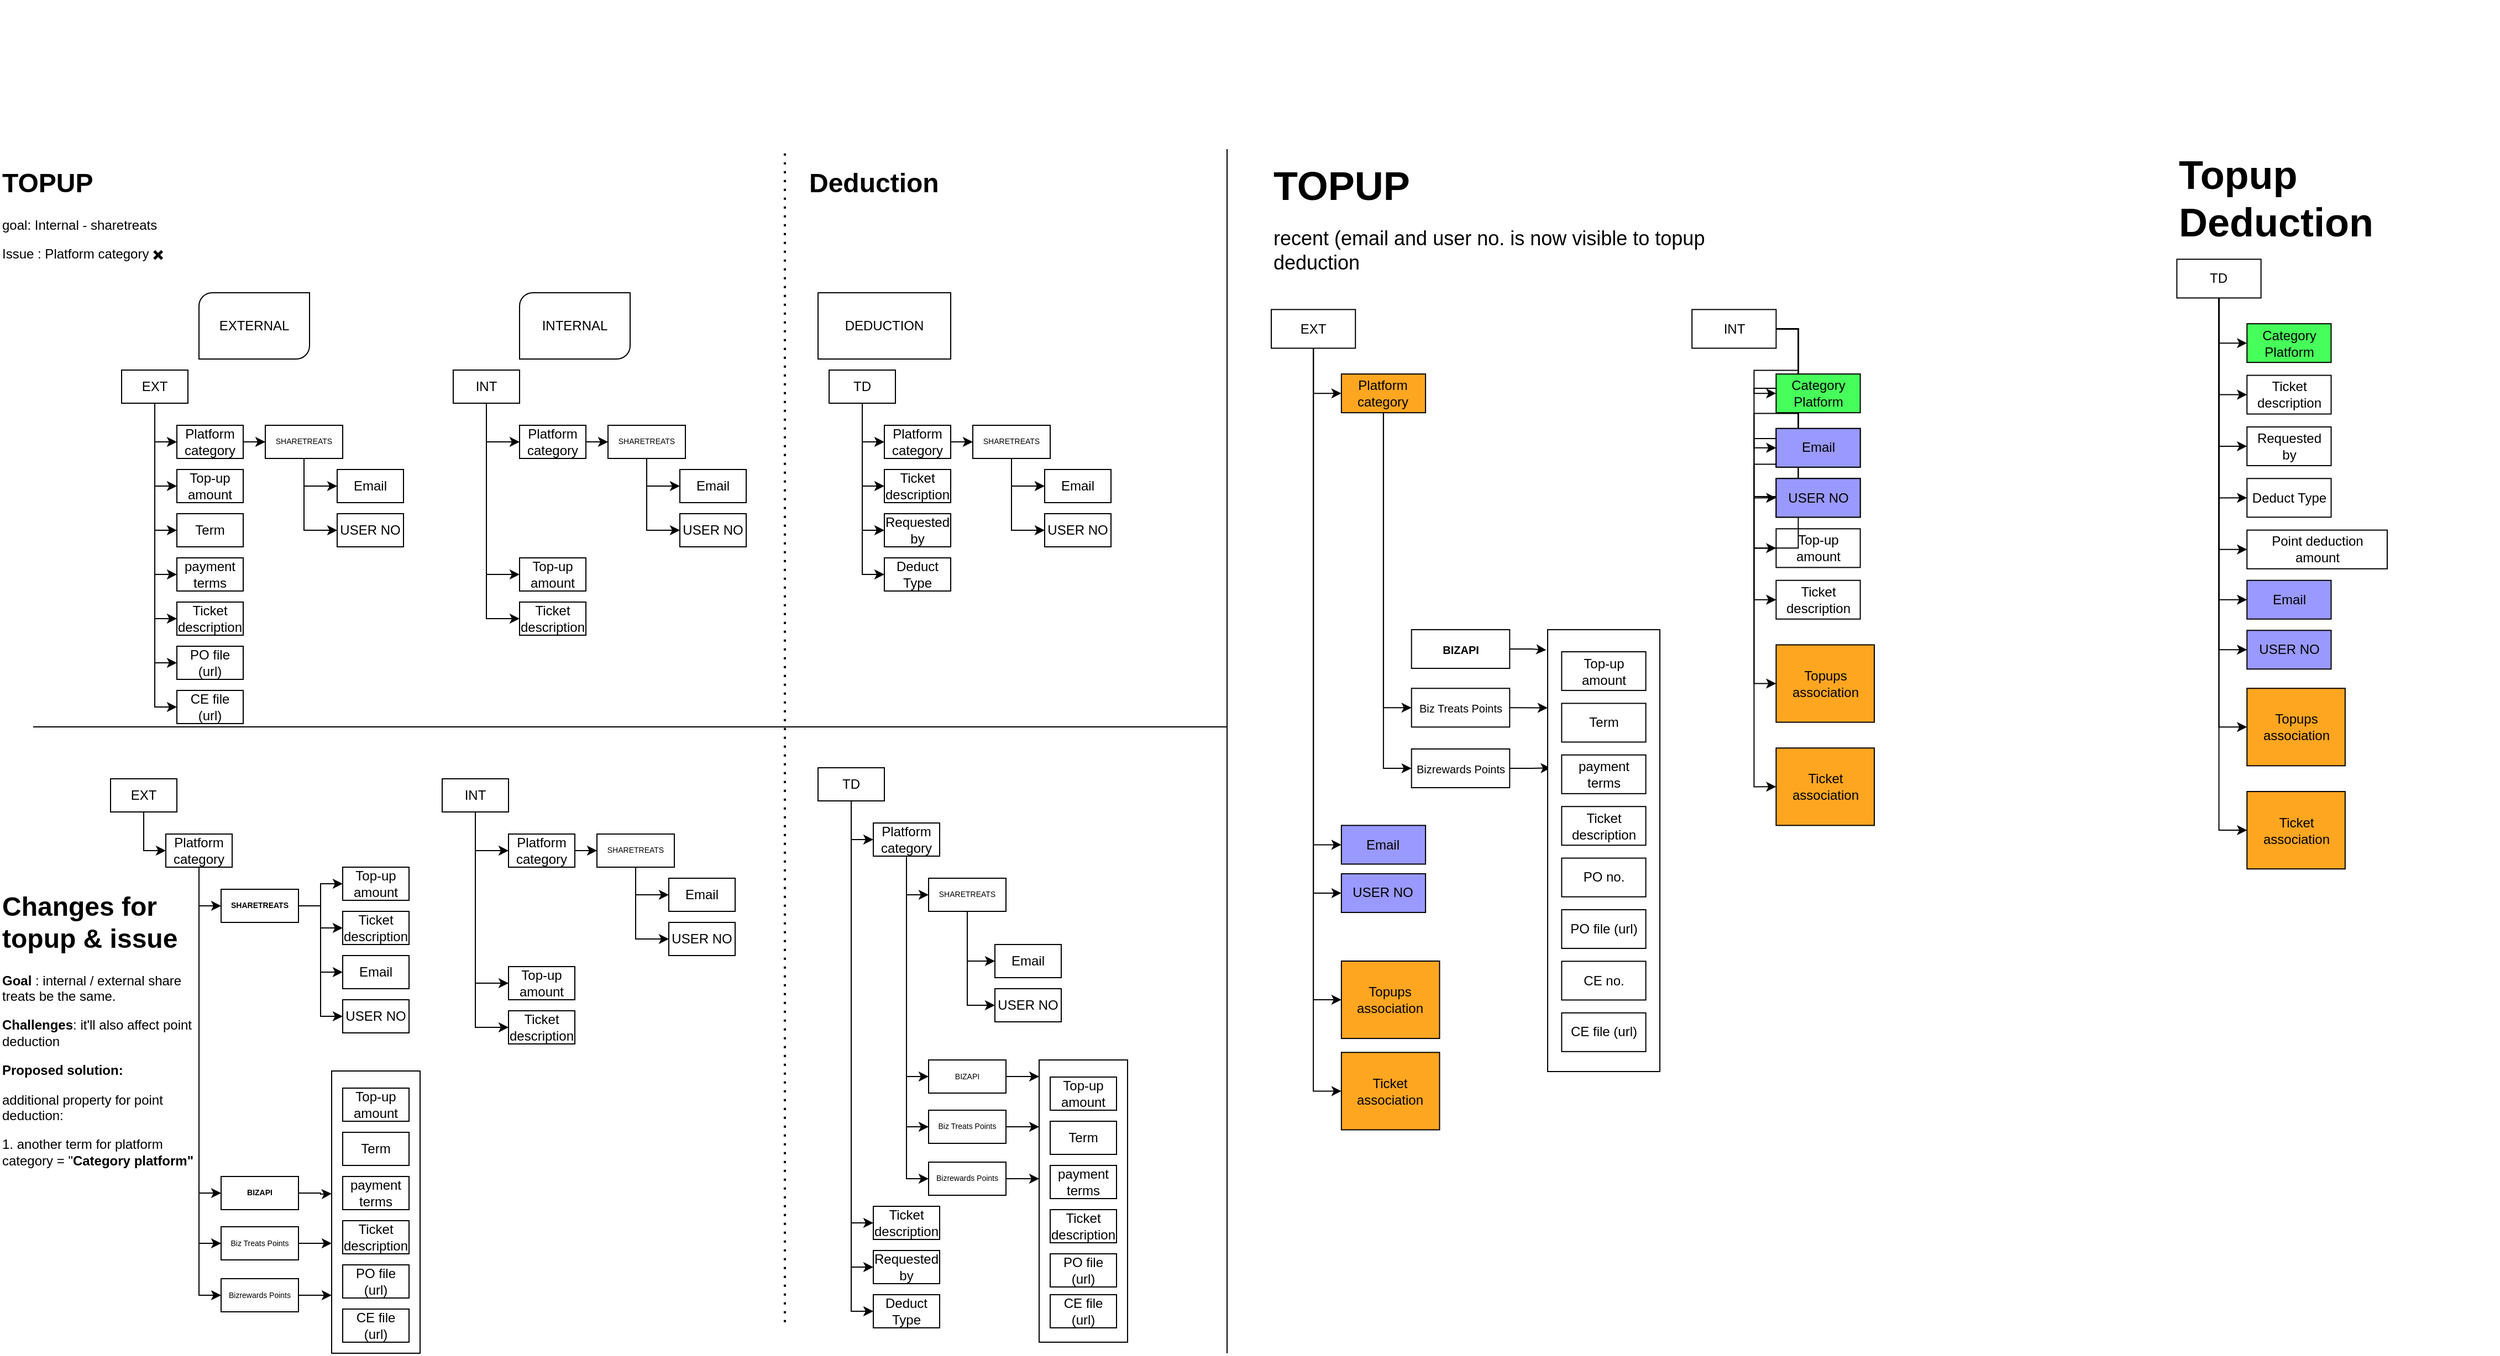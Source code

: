 <mxfile version="24.5.4" type="github">
  <diagram name="Deduction and Topup" id="UO4i1Ba0TmrfY3dvPFhu">
    <mxGraphModel dx="1953" dy="2151" grid="1" gridSize="10" guides="1" tooltips="1" connect="1" arrows="1" fold="1" page="1" pageScale="1" pageWidth="850" pageHeight="1100" math="0" shadow="0">
      <root>
        <mxCell id="0" />
        <mxCell id="1" parent="0" />
        <mxCell id="CvFwoGScMNPYBczpcx6Q-17" value="" style="group" parent="1" vertex="1" connectable="0">
          <mxGeometry x="1160" y="-135" width="1110.004" height="1185" as="geometry" />
        </mxCell>
        <mxCell id="tFD-mgPpHPgWepGsItV7-3" style="edgeStyle=orthogonalEdgeStyle;rounded=0;orthogonalLoop=1;jettySize=auto;html=1;entryX=0;entryY=0.5;entryDx=0;entryDy=0;" parent="CvFwoGScMNPYBczpcx6Q-17" source="tFD-mgPpHPgWepGsItV7-4" target="tFD-mgPpHPgWepGsItV7-7" edge="1">
          <mxGeometry relative="1" as="geometry" />
        </mxCell>
        <mxCell id="CvFwoGScMNPYBczpcx6Q-5" style="edgeStyle=orthogonalEdgeStyle;rounded=0;orthogonalLoop=1;jettySize=auto;html=1;entryX=0;entryY=0.5;entryDx=0;entryDy=0;" parent="CvFwoGScMNPYBczpcx6Q-17" source="tFD-mgPpHPgWepGsItV7-4" target="CvFwoGScMNPYBczpcx6Q-4" edge="1">
          <mxGeometry relative="1" as="geometry" />
        </mxCell>
        <mxCell id="CvFwoGScMNPYBczpcx6Q-9" style="edgeStyle=orthogonalEdgeStyle;rounded=0;orthogonalLoop=1;jettySize=auto;html=1;entryX=0;entryY=0.5;entryDx=0;entryDy=0;" parent="CvFwoGScMNPYBczpcx6Q-17" source="tFD-mgPpHPgWepGsItV7-4" target="CvFwoGScMNPYBczpcx6Q-8" edge="1">
          <mxGeometry relative="1" as="geometry" />
        </mxCell>
        <mxCell id="jp4SlT_vMWUskMpTl-hW-119" style="edgeStyle=orthogonalEdgeStyle;rounded=0;orthogonalLoop=1;jettySize=auto;html=1;entryX=0;entryY=0.5;entryDx=0;entryDy=0;" parent="CvFwoGScMNPYBczpcx6Q-17" source="tFD-mgPpHPgWepGsItV7-4" target="jp4SlT_vMWUskMpTl-hW-111" edge="1">
          <mxGeometry relative="1" as="geometry" />
        </mxCell>
        <mxCell id="jp4SlT_vMWUskMpTl-hW-120" style="edgeStyle=orthogonalEdgeStyle;rounded=0;orthogonalLoop=1;jettySize=auto;html=1;entryX=0;entryY=0.5;entryDx=0;entryDy=0;" parent="CvFwoGScMNPYBczpcx6Q-17" source="tFD-mgPpHPgWepGsItV7-4" target="jp4SlT_vMWUskMpTl-hW-110" edge="1">
          <mxGeometry relative="1" as="geometry" />
        </mxCell>
        <mxCell id="tFD-mgPpHPgWepGsItV7-4" value="EXT" style="rounded=0;whiteSpace=wrap;html=1;" parent="CvFwoGScMNPYBczpcx6Q-17" vertex="1">
          <mxGeometry y="280.197" width="76.114" height="35.025" as="geometry" />
        </mxCell>
        <mxCell id="tFD-mgPpHPgWepGsItV7-6" style="edgeStyle=orthogonalEdgeStyle;rounded=0;orthogonalLoop=1;jettySize=auto;html=1;entryX=0;entryY=0.5;entryDx=0;entryDy=0;" parent="CvFwoGScMNPYBczpcx6Q-17" source="tFD-mgPpHPgWepGsItV7-7" target="tFD-mgPpHPgWepGsItV7-23" edge="1">
          <mxGeometry relative="1" as="geometry" />
        </mxCell>
        <mxCell id="jp4SlT_vMWUskMpTl-hW-121" style="edgeStyle=orthogonalEdgeStyle;rounded=0;orthogonalLoop=1;jettySize=auto;html=1;entryX=0;entryY=0.5;entryDx=0;entryDy=0;" parent="CvFwoGScMNPYBczpcx6Q-17" source="tFD-mgPpHPgWepGsItV7-7" target="tFD-mgPpHPgWepGsItV7-25" edge="1">
          <mxGeometry relative="1" as="geometry" />
        </mxCell>
        <mxCell id="tFD-mgPpHPgWepGsItV7-7" value="Platform category" style="rounded=0;whiteSpace=wrap;html=1;fillColor=#FFA621;" parent="CvFwoGScMNPYBczpcx6Q-17" vertex="1">
          <mxGeometry x="63.429" y="338.571" width="76.114" height="35.025" as="geometry" />
        </mxCell>
        <mxCell id="tFD-mgPpHPgWepGsItV7-20" value="&lt;font style=&quot;font-size: 10px;&quot;&gt;BIZAPI&lt;/font&gt;" style="rounded=0;whiteSpace=wrap;html=1;fontSize=7;fontStyle=1" parent="CvFwoGScMNPYBczpcx6Q-17" vertex="1">
          <mxGeometry x="126.857" y="570.003" width="88.8" height="35.025" as="geometry" />
        </mxCell>
        <mxCell id="tFD-mgPpHPgWepGsItV7-23" value="&lt;font style=&quot;font-size: 10px;&quot;&gt;Biz Treats Points&lt;/font&gt;" style="rounded=0;whiteSpace=wrap;html=1;fontSize=7;" parent="CvFwoGScMNPYBczpcx6Q-17" vertex="1">
          <mxGeometry x="126.857" y="623.123" width="88.8" height="35.025" as="geometry" />
        </mxCell>
        <mxCell id="tFD-mgPpHPgWepGsItV7-24" style="edgeStyle=orthogonalEdgeStyle;rounded=0;orthogonalLoop=1;jettySize=auto;html=1;entryX=0.027;entryY=0.313;entryDx=0;entryDy=0;entryPerimeter=0;" parent="CvFwoGScMNPYBczpcx6Q-17" source="tFD-mgPpHPgWepGsItV7-25" target="tFD-mgPpHPgWepGsItV7-2" edge="1">
          <mxGeometry relative="1" as="geometry">
            <mxPoint x="253.714" y="825.998" as="targetPoint" />
          </mxGeometry>
        </mxCell>
        <mxCell id="tFD-mgPpHPgWepGsItV7-25" value="&lt;font style=&quot;font-size: 10px;&quot;&gt;Bizrewards Points&lt;/font&gt;" style="rounded=0;whiteSpace=wrap;html=1;fontSize=7;" parent="CvFwoGScMNPYBczpcx6Q-17" vertex="1">
          <mxGeometry x="126.857" y="677.995" width="88.8" height="35.025" as="geometry" />
        </mxCell>
        <mxCell id="tFD-mgPpHPgWepGsItV7-26" style="edgeStyle=orthogonalEdgeStyle;rounded=0;orthogonalLoop=1;jettySize=auto;html=1;entryX=-0.013;entryY=0.046;entryDx=0;entryDy=0;entryPerimeter=0;" parent="CvFwoGScMNPYBczpcx6Q-17" source="tFD-mgPpHPgWepGsItV7-20" target="tFD-mgPpHPgWepGsItV7-2" edge="1">
          <mxGeometry relative="1" as="geometry">
            <mxPoint x="253.714" y="718.589" as="targetPoint" />
          </mxGeometry>
        </mxCell>
        <mxCell id="tFD-mgPpHPgWepGsItV7-27" style="edgeStyle=orthogonalEdgeStyle;rounded=0;orthogonalLoop=1;jettySize=auto;html=1;entryX=0;entryY=0.177;entryDx=0;entryDy=0;entryPerimeter=0;exitX=1;exitY=0.5;exitDx=0;exitDy=0;" parent="CvFwoGScMNPYBczpcx6Q-17" source="tFD-mgPpHPgWepGsItV7-23" target="tFD-mgPpHPgWepGsItV7-2" edge="1">
          <mxGeometry relative="1" as="geometry">
            <mxPoint x="253.714" y="771.126" as="targetPoint" />
            <Array as="points">
              <mxPoint x="220" y="641" />
              <mxPoint x="240" y="640" />
            </Array>
          </mxGeometry>
        </mxCell>
        <mxCell id="tFD-mgPpHPgWepGsItV7-34" value="Top-up amount" style="rounded=0;whiteSpace=wrap;html=1;" parent="CvFwoGScMNPYBczpcx6Q-17" vertex="1">
          <mxGeometry x="456.686" y="478.67" width="76.114" height="35.025" as="geometry" />
        </mxCell>
        <mxCell id="tFD-mgPpHPgWepGsItV7-35" value="Ticket description" style="rounded=0;whiteSpace=wrap;html=1;" parent="CvFwoGScMNPYBczpcx6Q-17" vertex="1">
          <mxGeometry x="456.686" y="525.369" width="76.114" height="35.025" as="geometry" />
        </mxCell>
        <mxCell id="tFD-mgPpHPgWepGsItV7-36" style="edgeStyle=orthogonalEdgeStyle;rounded=0;orthogonalLoop=1;jettySize=auto;html=1;entryX=0;entryY=0.5;entryDx=0;entryDy=0;" parent="CvFwoGScMNPYBczpcx6Q-17" source="tFD-mgPpHPgWepGsItV7-39" target="tFD-mgPpHPgWepGsItV7-41" edge="1">
          <mxGeometry relative="1" as="geometry" />
        </mxCell>
        <mxCell id="tFD-mgPpHPgWepGsItV7-37" style="edgeStyle=orthogonalEdgeStyle;rounded=0;orthogonalLoop=1;jettySize=auto;html=1;entryX=0;entryY=0.5;entryDx=0;entryDy=0;" parent="CvFwoGScMNPYBczpcx6Q-17" source="tFD-mgPpHPgWepGsItV7-39" target="tFD-mgPpHPgWepGsItV7-34" edge="1">
          <mxGeometry relative="1" as="geometry" />
        </mxCell>
        <mxCell id="tFD-mgPpHPgWepGsItV7-38" style="edgeStyle=orthogonalEdgeStyle;rounded=0;orthogonalLoop=1;jettySize=auto;html=1;entryX=0;entryY=0.5;entryDx=0;entryDy=0;" parent="CvFwoGScMNPYBczpcx6Q-17" source="tFD-mgPpHPgWepGsItV7-39" target="tFD-mgPpHPgWepGsItV7-35" edge="1">
          <mxGeometry relative="1" as="geometry" />
        </mxCell>
        <mxCell id="CvFwoGScMNPYBczpcx6Q-15" style="edgeStyle=orthogonalEdgeStyle;rounded=0;orthogonalLoop=1;jettySize=auto;html=1;entryX=0;entryY=0.5;entryDx=0;entryDy=0;" parent="CvFwoGScMNPYBczpcx6Q-17" source="tFD-mgPpHPgWepGsItV7-39" target="CvFwoGScMNPYBczpcx6Q-13" edge="1">
          <mxGeometry relative="1" as="geometry" />
        </mxCell>
        <mxCell id="CvFwoGScMNPYBczpcx6Q-16" style="edgeStyle=orthogonalEdgeStyle;rounded=0;orthogonalLoop=1;jettySize=auto;html=1;entryX=0;entryY=0.5;entryDx=0;entryDy=0;" parent="CvFwoGScMNPYBczpcx6Q-17" source="tFD-mgPpHPgWepGsItV7-39" target="CvFwoGScMNPYBczpcx6Q-14" edge="1">
          <mxGeometry relative="1" as="geometry" />
        </mxCell>
        <mxCell id="jp4SlT_vMWUskMpTl-hW-126" style="edgeStyle=orthogonalEdgeStyle;rounded=0;orthogonalLoop=1;jettySize=auto;html=1;entryX=0;entryY=0.5;entryDx=0;entryDy=0;" parent="CvFwoGScMNPYBczpcx6Q-17" source="tFD-mgPpHPgWepGsItV7-39" target="jp4SlT_vMWUskMpTl-hW-124" edge="1">
          <mxGeometry relative="1" as="geometry" />
        </mxCell>
        <mxCell id="jp4SlT_vMWUskMpTl-hW-127" style="edgeStyle=orthogonalEdgeStyle;rounded=0;orthogonalLoop=1;jettySize=auto;html=1;entryX=0;entryY=0.5;entryDx=0;entryDy=0;" parent="CvFwoGScMNPYBczpcx6Q-17" source="tFD-mgPpHPgWepGsItV7-39" target="jp4SlT_vMWUskMpTl-hW-125" edge="1">
          <mxGeometry relative="1" as="geometry" />
        </mxCell>
        <mxCell id="tFD-mgPpHPgWepGsItV7-39" value="INT" style="rounded=0;whiteSpace=wrap;html=1;" parent="CvFwoGScMNPYBczpcx6Q-17" vertex="1">
          <mxGeometry x="380.571" y="280.197" width="76.114" height="35.025" as="geometry" />
        </mxCell>
        <mxCell id="tFD-mgPpHPgWepGsItV7-41" value="Category Platform" style="rounded=0;whiteSpace=wrap;html=1;fillColor=#47FF5A;" parent="CvFwoGScMNPYBczpcx6Q-17" vertex="1">
          <mxGeometry x="456.686" y="338.571" width="76.114" height="35.025" as="geometry" />
        </mxCell>
        <mxCell id="tFD-mgPpHPgWepGsItV7-50" value="Category Platform" style="rounded=0;whiteSpace=wrap;html=1;fillColor=#47FF5A;" parent="CvFwoGScMNPYBczpcx6Q-17" vertex="1">
          <mxGeometry x="882.623" y="293.062" width="76.114" height="35.025" as="geometry" />
        </mxCell>
        <mxCell id="tFD-mgPpHPgWepGsItV7-56" value="Ticket description" style="rounded=0;whiteSpace=wrap;html=1;" parent="CvFwoGScMNPYBczpcx6Q-17" vertex="1">
          <mxGeometry x="882.623" y="339.761" width="76.114" height="35.025" as="geometry" />
        </mxCell>
        <mxCell id="tFD-mgPpHPgWepGsItV7-57" value="Requested by" style="rounded=0;whiteSpace=wrap;html=1;" parent="CvFwoGScMNPYBczpcx6Q-17" vertex="1">
          <mxGeometry x="882.623" y="386.461" width="76.114" height="35.025" as="geometry" />
        </mxCell>
        <mxCell id="tFD-mgPpHPgWepGsItV7-58" value="Deduct Type" style="rounded=0;whiteSpace=wrap;html=1;" parent="CvFwoGScMNPYBczpcx6Q-17" vertex="1">
          <mxGeometry x="882.623" y="433.16" width="76.114" height="35.025" as="geometry" />
        </mxCell>
        <mxCell id="tFD-mgPpHPgWepGsItV7-59" style="edgeStyle=orthogonalEdgeStyle;rounded=0;orthogonalLoop=1;jettySize=auto;html=1;entryX=0;entryY=0.5;entryDx=0;entryDy=0;" parent="CvFwoGScMNPYBczpcx6Q-17" source="tFD-mgPpHPgWepGsItV7-63" target="tFD-mgPpHPgWepGsItV7-50" edge="1">
          <mxGeometry relative="1" as="geometry" />
        </mxCell>
        <mxCell id="tFD-mgPpHPgWepGsItV7-60" style="edgeStyle=orthogonalEdgeStyle;rounded=0;orthogonalLoop=1;jettySize=auto;html=1;entryX=0;entryY=0.5;entryDx=0;entryDy=0;" parent="CvFwoGScMNPYBczpcx6Q-17" source="tFD-mgPpHPgWepGsItV7-63" target="tFD-mgPpHPgWepGsItV7-56" edge="1">
          <mxGeometry relative="1" as="geometry" />
        </mxCell>
        <mxCell id="tFD-mgPpHPgWepGsItV7-61" style="edgeStyle=orthogonalEdgeStyle;rounded=0;orthogonalLoop=1;jettySize=auto;html=1;entryX=0;entryY=0.5;entryDx=0;entryDy=0;" parent="CvFwoGScMNPYBczpcx6Q-17" source="tFD-mgPpHPgWepGsItV7-63" target="tFD-mgPpHPgWepGsItV7-57" edge="1">
          <mxGeometry relative="1" as="geometry" />
        </mxCell>
        <mxCell id="tFD-mgPpHPgWepGsItV7-62" style="edgeStyle=orthogonalEdgeStyle;rounded=0;orthogonalLoop=1;jettySize=auto;html=1;entryX=0;entryY=0.5;entryDx=0;entryDy=0;" parent="CvFwoGScMNPYBczpcx6Q-17" source="tFD-mgPpHPgWepGsItV7-63" target="tFD-mgPpHPgWepGsItV7-58" edge="1">
          <mxGeometry relative="1" as="geometry" />
        </mxCell>
        <mxCell id="tFD-mgPpHPgWepGsItV7-65" style="edgeStyle=orthogonalEdgeStyle;rounded=0;orthogonalLoop=1;jettySize=auto;html=1;entryX=0;entryY=0.5;entryDx=0;entryDy=0;" parent="CvFwoGScMNPYBczpcx6Q-17" source="tFD-mgPpHPgWepGsItV7-63" target="tFD-mgPpHPgWepGsItV7-64" edge="1">
          <mxGeometry relative="1" as="geometry" />
        </mxCell>
        <mxCell id="CvFwoGScMNPYBczpcx6Q-11" style="edgeStyle=orthogonalEdgeStyle;rounded=0;orthogonalLoop=1;jettySize=auto;html=1;entryX=0;entryY=0.5;entryDx=0;entryDy=0;" parent="CvFwoGScMNPYBczpcx6Q-17" source="tFD-mgPpHPgWepGsItV7-63" target="CvFwoGScMNPYBczpcx6Q-6" edge="1">
          <mxGeometry relative="1" as="geometry" />
        </mxCell>
        <mxCell id="CvFwoGScMNPYBczpcx6Q-12" style="edgeStyle=orthogonalEdgeStyle;rounded=0;orthogonalLoop=1;jettySize=auto;html=1;entryX=0;entryY=0.5;entryDx=0;entryDy=0;" parent="CvFwoGScMNPYBczpcx6Q-17" source="tFD-mgPpHPgWepGsItV7-63" target="CvFwoGScMNPYBczpcx6Q-7" edge="1">
          <mxGeometry relative="1" as="geometry" />
        </mxCell>
        <mxCell id="aQa93u4lc_Z018DIoV98-7" style="edgeStyle=orthogonalEdgeStyle;rounded=0;orthogonalLoop=1;jettySize=auto;html=1;entryX=0;entryY=0.5;entryDx=0;entryDy=0;" edge="1" parent="CvFwoGScMNPYBczpcx6Q-17" source="tFD-mgPpHPgWepGsItV7-63" target="aQa93u4lc_Z018DIoV98-5">
          <mxGeometry relative="1" as="geometry" />
        </mxCell>
        <mxCell id="aQa93u4lc_Z018DIoV98-8" style="edgeStyle=orthogonalEdgeStyle;rounded=0;orthogonalLoop=1;jettySize=auto;html=1;entryX=0;entryY=0.5;entryDx=0;entryDy=0;" edge="1" parent="CvFwoGScMNPYBczpcx6Q-17" source="tFD-mgPpHPgWepGsItV7-63" target="aQa93u4lc_Z018DIoV98-6">
          <mxGeometry relative="1" as="geometry" />
        </mxCell>
        <mxCell id="tFD-mgPpHPgWepGsItV7-63" value="TD" style="rounded=0;whiteSpace=wrap;html=1;" parent="CvFwoGScMNPYBczpcx6Q-17" vertex="1">
          <mxGeometry x="819.194" y="234.688" width="76.114" height="35.025" as="geometry" />
        </mxCell>
        <mxCell id="tFD-mgPpHPgWepGsItV7-64" value="Point deduction amount" style="rounded=0;whiteSpace=wrap;html=1;" parent="CvFwoGScMNPYBczpcx6Q-17" vertex="1">
          <mxGeometry x="882.623" y="479.86" width="126.857" height="35.025" as="geometry" />
        </mxCell>
        <mxCell id="tFD-mgPpHPgWepGsItV7-66" value="&lt;h1 style=&quot;margin-top: 0px;&quot;&gt;&lt;font style=&quot;font-size: 36px;&quot;&gt;TOPUP&lt;/font&gt;&lt;/h1&gt;&lt;p&gt;&lt;span style=&quot;font-size: 18px;&quot;&gt;recent (email and user no. is now visible to topup deduction&lt;/span&gt;&lt;/p&gt;" style="text;html=1;whiteSpace=wrap;overflow=hidden;rounded=0;" parent="CvFwoGScMNPYBczpcx6Q-17" vertex="1">
          <mxGeometry y="140.1" width="469.371" height="140.099" as="geometry" />
        </mxCell>
        <mxCell id="tFD-mgPpHPgWepGsItV7-67" value="&lt;h1 style=&quot;margin-top: 0px;&quot;&gt;&lt;font style=&quot;font-size: 36px;&quot;&gt;Topup Deduction&lt;/font&gt;&lt;/h1&gt;" style="text;html=1;whiteSpace=wrap;overflow=hidden;rounded=0;" parent="CvFwoGScMNPYBczpcx6Q-17" vertex="1">
          <mxGeometry x="819.197" y="129.997" width="241.029" height="81.724" as="geometry" />
        </mxCell>
        <mxCell id="CvFwoGScMNPYBczpcx6Q-4" value="Topups&lt;div&gt;association&lt;/div&gt;" style="rounded=0;whiteSpace=wrap;html=1;fillColor=#FFA621;" parent="CvFwoGScMNPYBczpcx6Q-17" vertex="1">
          <mxGeometry x="63.429" y="869.999" width="88.8" height="70.049" as="geometry" />
        </mxCell>
        <mxCell id="CvFwoGScMNPYBczpcx6Q-6" value="Topups&lt;div&gt;association&lt;/div&gt;" style="rounded=0;whiteSpace=wrap;html=1;fillColor=#FFA621;" parent="CvFwoGScMNPYBczpcx6Q-17" vertex="1">
          <mxGeometry x="882.623" y="623.124" width="88.8" height="70.049" as="geometry" />
        </mxCell>
        <mxCell id="CvFwoGScMNPYBczpcx6Q-7" value="Ticket&lt;div&gt;association&lt;/div&gt;" style="rounded=0;whiteSpace=wrap;html=1;fillColor=#FFA621;" parent="CvFwoGScMNPYBczpcx6Q-17" vertex="1">
          <mxGeometry x="882.623" y="716.523" width="88.8" height="70.049" as="geometry" />
        </mxCell>
        <mxCell id="CvFwoGScMNPYBczpcx6Q-8" value="Ticket&lt;div&gt;association&lt;/div&gt;" style="rounded=0;whiteSpace=wrap;html=1;fillColor=#FFA621;" parent="CvFwoGScMNPYBczpcx6Q-17" vertex="1">
          <mxGeometry x="63.429" y="952.691" width="88.8" height="70.049" as="geometry" />
        </mxCell>
        <mxCell id="CvFwoGScMNPYBczpcx6Q-13" value="Topups&lt;div&gt;association&lt;/div&gt;" style="rounded=0;whiteSpace=wrap;html=1;fillColor=#FFA621;" parent="CvFwoGScMNPYBczpcx6Q-17" vertex="1">
          <mxGeometry x="456.686" y="583.744" width="88.8" height="70.049" as="geometry" />
        </mxCell>
        <mxCell id="CvFwoGScMNPYBczpcx6Q-14" value="Ticket&lt;div&gt;association&lt;/div&gt;" style="rounded=0;whiteSpace=wrap;html=1;fillColor=#FFA621;" parent="CvFwoGScMNPYBczpcx6Q-17" vertex="1">
          <mxGeometry x="456.686" y="677.143" width="88.8" height="70.049" as="geometry" />
        </mxCell>
        <mxCell id="jp4SlT_vMWUskMpTl-hW-97" value="Email" style="rounded=0;whiteSpace=wrap;html=1;" parent="CvFwoGScMNPYBczpcx6Q-17" vertex="1">
          <mxGeometry x="456.689" y="387.891" width="76.114" height="35.025" as="geometry" />
        </mxCell>
        <mxCell id="jp4SlT_vMWUskMpTl-hW-98" value="USER NO" style="rounded=0;whiteSpace=wrap;html=1;" parent="CvFwoGScMNPYBczpcx6Q-17" vertex="1">
          <mxGeometry x="456.689" y="433.16" width="76.114" height="35.025" as="geometry" />
        </mxCell>
        <mxCell id="jp4SlT_vMWUskMpTl-hW-110" value="USER NO" style="rounded=0;whiteSpace=wrap;html=1;fillColor=#9999FF;" parent="CvFwoGScMNPYBczpcx6Q-17" vertex="1">
          <mxGeometry x="63.43" y="790.965" width="76.114" height="35.025" as="geometry" />
        </mxCell>
        <mxCell id="jp4SlT_vMWUskMpTl-hW-111" value="Email" style="rounded=0;whiteSpace=wrap;html=1;fillColor=#9999FF;" parent="CvFwoGScMNPYBczpcx6Q-17" vertex="1">
          <mxGeometry x="63.43" y="747.195" width="76.114" height="35.025" as="geometry" />
        </mxCell>
        <mxCell id="jp4SlT_vMWUskMpTl-hW-112" value="" style="group" parent="CvFwoGScMNPYBczpcx6Q-17" vertex="1" connectable="0">
          <mxGeometry x="250" y="570" width="101.49" height="400" as="geometry" />
        </mxCell>
        <mxCell id="tFD-mgPpHPgWepGsItV7-2" value="" style="rounded=0;whiteSpace=wrap;html=1;" parent="jp4SlT_vMWUskMpTl-hW-112" vertex="1">
          <mxGeometry width="101.49" height="400" as="geometry" />
        </mxCell>
        <mxCell id="tFD-mgPpHPgWepGsItV7-15" value="Top-up amount" style="rounded=0;whiteSpace=wrap;html=1;" parent="jp4SlT_vMWUskMpTl-hW-112" vertex="1">
          <mxGeometry x="12.69" y="20.004" width="76.114" height="35.025" as="geometry" />
        </mxCell>
        <mxCell id="tFD-mgPpHPgWepGsItV7-16" value="Term" style="rounded=0;whiteSpace=wrap;html=1;" parent="jp4SlT_vMWUskMpTl-hW-112" vertex="1">
          <mxGeometry x="12.69" y="66.703" width="76.114" height="35.025" as="geometry" />
        </mxCell>
        <mxCell id="tFD-mgPpHPgWepGsItV7-17" value="payment terms" style="rounded=0;whiteSpace=wrap;html=1;" parent="jp4SlT_vMWUskMpTl-hW-112" vertex="1">
          <mxGeometry x="12.69" y="113.403" width="76.114" height="35.025" as="geometry" />
        </mxCell>
        <mxCell id="tFD-mgPpHPgWepGsItV7-18" value="Ticket description" style="rounded=0;whiteSpace=wrap;html=1;" parent="jp4SlT_vMWUskMpTl-hW-112" vertex="1">
          <mxGeometry x="12.69" y="160.102" width="76.114" height="35.025" as="geometry" />
        </mxCell>
        <mxCell id="tFD-mgPpHPgWepGsItV7-19" value="PO file (url)" style="rounded=0;whiteSpace=wrap;html=1;" parent="jp4SlT_vMWUskMpTl-hW-112" vertex="1">
          <mxGeometry x="12.69" y="253.501" width="76.114" height="35.025" as="geometry" />
        </mxCell>
        <mxCell id="tFD-mgPpHPgWepGsItV7-28" value="CE file (url)" style="rounded=0;whiteSpace=wrap;html=1;" parent="jp4SlT_vMWUskMpTl-hW-112" vertex="1">
          <mxGeometry x="12.69" y="346.9" width="76.114" height="35.025" as="geometry" />
        </mxCell>
        <mxCell id="CvFwoGScMNPYBczpcx6Q-2" value="PO no." style="rounded=0;whiteSpace=wrap;html=1;fillColor=default;" parent="jp4SlT_vMWUskMpTl-hW-112" vertex="1">
          <mxGeometry x="12.69" y="206.802" width="76.114" height="35.025" as="geometry" />
        </mxCell>
        <mxCell id="CvFwoGScMNPYBczpcx6Q-3" value="CE no." style="rounded=0;whiteSpace=wrap;html=1;fillColor=default;" parent="jp4SlT_vMWUskMpTl-hW-112" vertex="1">
          <mxGeometry x="12.69" y="300.201" width="76.114" height="35.025" as="geometry" />
        </mxCell>
        <mxCell id="jp4SlT_vMWUskMpTl-hW-124" value="Email" style="rounded=0;whiteSpace=wrap;html=1;fillColor=#9999FF;" parent="CvFwoGScMNPYBczpcx6Q-17" vertex="1">
          <mxGeometry x="456.69" y="387.895" width="76.114" height="35.025" as="geometry" />
        </mxCell>
        <mxCell id="jp4SlT_vMWUskMpTl-hW-125" value="USER NO" style="rounded=0;whiteSpace=wrap;html=1;fillColor=#9999FF;" parent="CvFwoGScMNPYBczpcx6Q-17" vertex="1">
          <mxGeometry x="456.69" y="433.165" width="76.114" height="35.025" as="geometry" />
        </mxCell>
        <mxCell id="aQa93u4lc_Z018DIoV98-5" value="Email" style="rounded=0;whiteSpace=wrap;html=1;fillColor=#9999FF;" vertex="1" parent="CvFwoGScMNPYBczpcx6Q-17">
          <mxGeometry x="882.62" y="525.365" width="76.114" height="35.025" as="geometry" />
        </mxCell>
        <mxCell id="aQa93u4lc_Z018DIoV98-6" value="USER NO" style="rounded=0;whiteSpace=wrap;html=1;fillColor=#9999FF;" vertex="1" parent="CvFwoGScMNPYBczpcx6Q-17">
          <mxGeometry x="882.62" y="570.635" width="76.114" height="35.025" as="geometry" />
        </mxCell>
        <mxCell id="DGBJH2zSqV6qEoHmrK1D-121" value="" style="rounded=0;whiteSpace=wrap;html=1;" parent="1" vertex="1">
          <mxGeometry x="310" y="834.5" width="80" height="255.5" as="geometry" />
        </mxCell>
        <mxCell id="DGBJH2zSqV6qEoHmrK1D-8" value="" style="group" parent="1" vertex="1" connectable="0">
          <mxGeometry x="480" y="130" width="100" height="60" as="geometry" />
        </mxCell>
        <mxCell id="DGBJH2zSqV6qEoHmrK1D-4" value="" style="verticalLabelPosition=bottom;verticalAlign=top;html=1;shape=mxgraph.basic.diag_round_rect;dx=6;whiteSpace=wrap;" parent="DGBJH2zSqV6qEoHmrK1D-8" vertex="1">
          <mxGeometry width="100" height="60" as="geometry" />
        </mxCell>
        <mxCell id="DGBJH2zSqV6qEoHmrK1D-6" value="INTERNAL" style="text;html=1;align=center;verticalAlign=middle;whiteSpace=wrap;rounded=0;" parent="DGBJH2zSqV6qEoHmrK1D-8" vertex="1">
          <mxGeometry x="20" y="15" width="60" height="30" as="geometry" />
        </mxCell>
        <mxCell id="DGBJH2zSqV6qEoHmrK1D-9" value="&lt;h1 style=&quot;margin-top: 0px;&quot;&gt;TOPUP&lt;/h1&gt;&lt;p&gt;goal: Internal - sharetreats&lt;/p&gt;&lt;p&gt;Issue : Platform category ✖️&lt;/p&gt;" style="text;html=1;whiteSpace=wrap;overflow=hidden;rounded=0;" parent="1" vertex="1">
          <mxGeometry x="10" y="10" width="180" height="120" as="geometry" />
        </mxCell>
        <mxCell id="DGBJH2zSqV6qEoHmrK1D-12" style="edgeStyle=orthogonalEdgeStyle;rounded=0;orthogonalLoop=1;jettySize=auto;html=1;entryX=0;entryY=0.5;entryDx=0;entryDy=0;" parent="1" source="DGBJH2zSqV6qEoHmrK1D-10" target="DGBJH2zSqV6qEoHmrK1D-11" edge="1">
          <mxGeometry relative="1" as="geometry" />
        </mxCell>
        <mxCell id="DGBJH2zSqV6qEoHmrK1D-18" style="edgeStyle=orthogonalEdgeStyle;rounded=0;orthogonalLoop=1;jettySize=auto;html=1;entryX=0;entryY=0.5;entryDx=0;entryDy=0;" parent="1" source="DGBJH2zSqV6qEoHmrK1D-10" target="DGBJH2zSqV6qEoHmrK1D-14" edge="1">
          <mxGeometry relative="1" as="geometry" />
        </mxCell>
        <mxCell id="DGBJH2zSqV6qEoHmrK1D-19" style="edgeStyle=orthogonalEdgeStyle;rounded=0;orthogonalLoop=1;jettySize=auto;html=1;entryX=0;entryY=0.5;entryDx=0;entryDy=0;" parent="1" source="DGBJH2zSqV6qEoHmrK1D-10" target="DGBJH2zSqV6qEoHmrK1D-15" edge="1">
          <mxGeometry relative="1" as="geometry" />
        </mxCell>
        <mxCell id="DGBJH2zSqV6qEoHmrK1D-20" style="edgeStyle=orthogonalEdgeStyle;rounded=0;orthogonalLoop=1;jettySize=auto;html=1;entryX=0;entryY=0.5;entryDx=0;entryDy=0;" parent="1" source="DGBJH2zSqV6qEoHmrK1D-10" target="DGBJH2zSqV6qEoHmrK1D-16" edge="1">
          <mxGeometry relative="1" as="geometry" />
        </mxCell>
        <mxCell id="DGBJH2zSqV6qEoHmrK1D-22" style="edgeStyle=orthogonalEdgeStyle;rounded=0;orthogonalLoop=1;jettySize=auto;html=1;entryX=0;entryY=0.5;entryDx=0;entryDy=0;" parent="1" source="DGBJH2zSqV6qEoHmrK1D-10" target="DGBJH2zSqV6qEoHmrK1D-21" edge="1">
          <mxGeometry relative="1" as="geometry" />
        </mxCell>
        <mxCell id="DGBJH2zSqV6qEoHmrK1D-25" style="edgeStyle=orthogonalEdgeStyle;rounded=0;orthogonalLoop=1;jettySize=auto;html=1;entryX=0;entryY=0.5;entryDx=0;entryDy=0;" parent="1" source="DGBJH2zSqV6qEoHmrK1D-10" target="DGBJH2zSqV6qEoHmrK1D-23" edge="1">
          <mxGeometry relative="1" as="geometry" />
        </mxCell>
        <mxCell id="DGBJH2zSqV6qEoHmrK1D-26" style="edgeStyle=orthogonalEdgeStyle;rounded=0;orthogonalLoop=1;jettySize=auto;html=1;entryX=0;entryY=0.5;entryDx=0;entryDy=0;" parent="1" source="DGBJH2zSqV6qEoHmrK1D-10" target="DGBJH2zSqV6qEoHmrK1D-24" edge="1">
          <mxGeometry relative="1" as="geometry" />
        </mxCell>
        <mxCell id="DGBJH2zSqV6qEoHmrK1D-10" value="EXT" style="rounded=0;whiteSpace=wrap;html=1;" parent="1" vertex="1">
          <mxGeometry x="120" y="200" width="60" height="30" as="geometry" />
        </mxCell>
        <mxCell id="DGBJH2zSqV6qEoHmrK1D-30" style="edgeStyle=orthogonalEdgeStyle;rounded=0;orthogonalLoop=1;jettySize=auto;html=1;entryX=0;entryY=0.5;entryDx=0;entryDy=0;" parent="1" source="DGBJH2zSqV6qEoHmrK1D-11" target="DGBJH2zSqV6qEoHmrK1D-29" edge="1">
          <mxGeometry relative="1" as="geometry" />
        </mxCell>
        <mxCell id="DGBJH2zSqV6qEoHmrK1D-11" value="Platform category" style="rounded=0;whiteSpace=wrap;html=1;" parent="1" vertex="1">
          <mxGeometry x="170" y="250" width="60" height="30" as="geometry" />
        </mxCell>
        <mxCell id="DGBJH2zSqV6qEoHmrK1D-14" value="Top-up amount" style="rounded=0;whiteSpace=wrap;html=1;" parent="1" vertex="1">
          <mxGeometry x="170" y="290" width="60" height="30" as="geometry" />
        </mxCell>
        <mxCell id="DGBJH2zSqV6qEoHmrK1D-15" value="Term" style="rounded=0;whiteSpace=wrap;html=1;" parent="1" vertex="1">
          <mxGeometry x="170" y="330" width="60" height="30" as="geometry" />
        </mxCell>
        <mxCell id="DGBJH2zSqV6qEoHmrK1D-16" value="payment terms" style="rounded=0;whiteSpace=wrap;html=1;" parent="1" vertex="1">
          <mxGeometry x="170" y="370" width="60" height="30" as="geometry" />
        </mxCell>
        <mxCell id="DGBJH2zSqV6qEoHmrK1D-21" value="Ticket description" style="rounded=0;whiteSpace=wrap;html=1;" parent="1" vertex="1">
          <mxGeometry x="170" y="410" width="60" height="30" as="geometry" />
        </mxCell>
        <mxCell id="DGBJH2zSqV6qEoHmrK1D-23" value="PO file (url)" style="rounded=0;whiteSpace=wrap;html=1;" parent="1" vertex="1">
          <mxGeometry x="170" y="450" width="60" height="30" as="geometry" />
        </mxCell>
        <mxCell id="DGBJH2zSqV6qEoHmrK1D-24" value="CE file (url)" style="rounded=0;whiteSpace=wrap;html=1;" parent="1" vertex="1">
          <mxGeometry x="170" y="490" width="60" height="30" as="geometry" />
        </mxCell>
        <mxCell id="DGBJH2zSqV6qEoHmrK1D-27" value="" style="group" parent="1" vertex="1" connectable="0">
          <mxGeometry x="190" y="130" width="100" height="60" as="geometry" />
        </mxCell>
        <mxCell id="DGBJH2zSqV6qEoHmrK1D-5" value="" style="verticalLabelPosition=bottom;verticalAlign=top;html=1;shape=mxgraph.basic.diag_round_rect;dx=6;whiteSpace=wrap;" parent="DGBJH2zSqV6qEoHmrK1D-27" vertex="1">
          <mxGeometry width="100" height="60" as="geometry" />
        </mxCell>
        <mxCell id="DGBJH2zSqV6qEoHmrK1D-7" value="EXTERNAL" style="text;strokeColor=none;align=center;fillColor=none;html=1;verticalAlign=middle;whiteSpace=wrap;rounded=0;" parent="DGBJH2zSqV6qEoHmrK1D-27" vertex="1">
          <mxGeometry x="20" y="15" width="60" height="30" as="geometry" />
        </mxCell>
        <mxCell id="DGBJH2zSqV6qEoHmrK1D-34" style="edgeStyle=orthogonalEdgeStyle;rounded=0;orthogonalLoop=1;jettySize=auto;html=1;entryX=0;entryY=0.5;entryDx=0;entryDy=0;" parent="1" source="DGBJH2zSqV6qEoHmrK1D-29" target="DGBJH2zSqV6qEoHmrK1D-32" edge="1">
          <mxGeometry relative="1" as="geometry" />
        </mxCell>
        <mxCell id="DGBJH2zSqV6qEoHmrK1D-35" style="edgeStyle=orthogonalEdgeStyle;rounded=0;orthogonalLoop=1;jettySize=auto;html=1;entryX=0;entryY=0.5;entryDx=0;entryDy=0;" parent="1" source="DGBJH2zSqV6qEoHmrK1D-29" target="DGBJH2zSqV6qEoHmrK1D-33" edge="1">
          <mxGeometry relative="1" as="geometry" />
        </mxCell>
        <mxCell id="DGBJH2zSqV6qEoHmrK1D-29" value="SHARETREATS" style="rounded=0;whiteSpace=wrap;html=1;fontSize=7;" parent="1" vertex="1">
          <mxGeometry x="250" y="250" width="70" height="30" as="geometry" />
        </mxCell>
        <mxCell id="DGBJH2zSqV6qEoHmrK1D-32" value="USER NO" style="rounded=0;whiteSpace=wrap;html=1;" parent="1" vertex="1">
          <mxGeometry x="315" y="330" width="60" height="30" as="geometry" />
        </mxCell>
        <mxCell id="DGBJH2zSqV6qEoHmrK1D-33" value="Email" style="rounded=0;whiteSpace=wrap;html=1;" parent="1" vertex="1">
          <mxGeometry x="315" y="290" width="60" height="30" as="geometry" />
        </mxCell>
        <mxCell id="DGBJH2zSqV6qEoHmrK1D-36" value="Top-up amount" style="rounded=0;whiteSpace=wrap;html=1;" parent="1" vertex="1">
          <mxGeometry x="480" y="370" width="60" height="30" as="geometry" />
        </mxCell>
        <mxCell id="DGBJH2zSqV6qEoHmrK1D-37" value="Ticket description" style="rounded=0;whiteSpace=wrap;html=1;" parent="1" vertex="1">
          <mxGeometry x="480" y="410" width="60" height="30" as="geometry" />
        </mxCell>
        <mxCell id="DGBJH2zSqV6qEoHmrK1D-48" style="edgeStyle=orthogonalEdgeStyle;rounded=0;orthogonalLoop=1;jettySize=auto;html=1;entryX=0;entryY=0.5;entryDx=0;entryDy=0;" parent="1" source="DGBJH2zSqV6qEoHmrK1D-40" target="DGBJH2zSqV6qEoHmrK1D-42" edge="1">
          <mxGeometry relative="1" as="geometry" />
        </mxCell>
        <mxCell id="DGBJH2zSqV6qEoHmrK1D-49" style="edgeStyle=orthogonalEdgeStyle;rounded=0;orthogonalLoop=1;jettySize=auto;html=1;entryX=0;entryY=0.5;entryDx=0;entryDy=0;" parent="1" source="DGBJH2zSqV6qEoHmrK1D-40" target="DGBJH2zSqV6qEoHmrK1D-36" edge="1">
          <mxGeometry relative="1" as="geometry" />
        </mxCell>
        <mxCell id="DGBJH2zSqV6qEoHmrK1D-50" style="edgeStyle=orthogonalEdgeStyle;rounded=0;orthogonalLoop=1;jettySize=auto;html=1;entryX=0;entryY=0.5;entryDx=0;entryDy=0;" parent="1" source="DGBJH2zSqV6qEoHmrK1D-40" target="DGBJH2zSqV6qEoHmrK1D-37" edge="1">
          <mxGeometry relative="1" as="geometry" />
        </mxCell>
        <mxCell id="DGBJH2zSqV6qEoHmrK1D-40" value="INT" style="rounded=0;whiteSpace=wrap;html=1;" parent="1" vertex="1">
          <mxGeometry x="420" y="200" width="60" height="30" as="geometry" />
        </mxCell>
        <mxCell id="DGBJH2zSqV6qEoHmrK1D-41" style="edgeStyle=orthogonalEdgeStyle;rounded=0;orthogonalLoop=1;jettySize=auto;html=1;entryX=0;entryY=0.5;entryDx=0;entryDy=0;" parent="1" source="DGBJH2zSqV6qEoHmrK1D-42" target="DGBJH2zSqV6qEoHmrK1D-45" edge="1">
          <mxGeometry relative="1" as="geometry" />
        </mxCell>
        <mxCell id="DGBJH2zSqV6qEoHmrK1D-42" value="Platform category" style="rounded=0;whiteSpace=wrap;html=1;" parent="1" vertex="1">
          <mxGeometry x="480" y="250" width="60" height="30" as="geometry" />
        </mxCell>
        <mxCell id="DGBJH2zSqV6qEoHmrK1D-43" style="edgeStyle=orthogonalEdgeStyle;rounded=0;orthogonalLoop=1;jettySize=auto;html=1;entryX=0;entryY=0.5;entryDx=0;entryDy=0;" parent="1" source="DGBJH2zSqV6qEoHmrK1D-45" target="DGBJH2zSqV6qEoHmrK1D-46" edge="1">
          <mxGeometry relative="1" as="geometry" />
        </mxCell>
        <mxCell id="DGBJH2zSqV6qEoHmrK1D-44" style="edgeStyle=orthogonalEdgeStyle;rounded=0;orthogonalLoop=1;jettySize=auto;html=1;entryX=0;entryY=0.5;entryDx=0;entryDy=0;" parent="1" source="DGBJH2zSqV6qEoHmrK1D-45" target="DGBJH2zSqV6qEoHmrK1D-47" edge="1">
          <mxGeometry relative="1" as="geometry" />
        </mxCell>
        <mxCell id="DGBJH2zSqV6qEoHmrK1D-45" value="SHARETREATS" style="rounded=0;whiteSpace=wrap;html=1;fontSize=7;" parent="1" vertex="1">
          <mxGeometry x="560" y="250" width="70" height="30" as="geometry" />
        </mxCell>
        <mxCell id="DGBJH2zSqV6qEoHmrK1D-46" value="USER NO" style="rounded=0;whiteSpace=wrap;html=1;" parent="1" vertex="1">
          <mxGeometry x="625" y="330" width="60" height="30" as="geometry" />
        </mxCell>
        <mxCell id="DGBJH2zSqV6qEoHmrK1D-47" value="Email" style="rounded=0;whiteSpace=wrap;html=1;" parent="1" vertex="1">
          <mxGeometry x="625" y="290" width="60" height="30" as="geometry" />
        </mxCell>
        <mxCell id="DGBJH2zSqV6qEoHmrK1D-52" value="DEDUCTION" style="rounded=0;whiteSpace=wrap;html=1;" parent="1" vertex="1">
          <mxGeometry x="750" y="130" width="120" height="60" as="geometry" />
        </mxCell>
        <mxCell id="DGBJH2zSqV6qEoHmrK1D-53" value="" style="endArrow=none;dashed=1;html=1;dashPattern=1 3;strokeWidth=2;rounded=0;" parent="1" edge="1">
          <mxGeometry width="50" height="50" relative="1" as="geometry">
            <mxPoint x="720" y="1061.882" as="sourcePoint" />
            <mxPoint x="720" as="targetPoint" />
            <Array as="points">
              <mxPoint x="720" y="230" />
            </Array>
          </mxGeometry>
        </mxCell>
        <mxCell id="DGBJH2zSqV6qEoHmrK1D-54" value="&lt;h1 style=&quot;margin-top: 0px;&quot;&gt;Deduction&lt;/h1&gt;&lt;p&gt;&lt;br&gt;&lt;/p&gt;" style="text;html=1;whiteSpace=wrap;overflow=hidden;rounded=0;" parent="1" vertex="1">
          <mxGeometry x="740" y="10" width="190" height="50" as="geometry" />
        </mxCell>
        <mxCell id="DGBJH2zSqV6qEoHmrK1D-56" style="edgeStyle=orthogonalEdgeStyle;rounded=0;orthogonalLoop=1;jettySize=auto;html=1;entryX=0;entryY=0.5;entryDx=0;entryDy=0;" parent="1" source="DGBJH2zSqV6qEoHmrK1D-57" target="DGBJH2zSqV6qEoHmrK1D-60" edge="1">
          <mxGeometry relative="1" as="geometry" />
        </mxCell>
        <mxCell id="DGBJH2zSqV6qEoHmrK1D-57" value="Platform category" style="rounded=0;whiteSpace=wrap;html=1;" parent="1" vertex="1">
          <mxGeometry x="810" y="250" width="60" height="30" as="geometry" />
        </mxCell>
        <mxCell id="DGBJH2zSqV6qEoHmrK1D-58" style="edgeStyle=orthogonalEdgeStyle;rounded=0;orthogonalLoop=1;jettySize=auto;html=1;entryX=0;entryY=0.5;entryDx=0;entryDy=0;" parent="1" source="DGBJH2zSqV6qEoHmrK1D-60" target="DGBJH2zSqV6qEoHmrK1D-61" edge="1">
          <mxGeometry relative="1" as="geometry" />
        </mxCell>
        <mxCell id="DGBJH2zSqV6qEoHmrK1D-59" style="edgeStyle=orthogonalEdgeStyle;rounded=0;orthogonalLoop=1;jettySize=auto;html=1;entryX=0;entryY=0.5;entryDx=0;entryDy=0;" parent="1" source="DGBJH2zSqV6qEoHmrK1D-60" target="DGBJH2zSqV6qEoHmrK1D-62" edge="1">
          <mxGeometry relative="1" as="geometry" />
        </mxCell>
        <mxCell id="DGBJH2zSqV6qEoHmrK1D-60" value="SHARETREATS" style="rounded=0;whiteSpace=wrap;html=1;fontSize=7;" parent="1" vertex="1">
          <mxGeometry x="890" y="250" width="70" height="30" as="geometry" />
        </mxCell>
        <mxCell id="DGBJH2zSqV6qEoHmrK1D-61" value="USER NO" style="rounded=0;whiteSpace=wrap;html=1;" parent="1" vertex="1">
          <mxGeometry x="955" y="330" width="60" height="30" as="geometry" />
        </mxCell>
        <mxCell id="DGBJH2zSqV6qEoHmrK1D-62" value="Email" style="rounded=0;whiteSpace=wrap;html=1;" parent="1" vertex="1">
          <mxGeometry x="955" y="290" width="60" height="30" as="geometry" />
        </mxCell>
        <mxCell id="DGBJH2zSqV6qEoHmrK1D-63" value="Ticket description" style="rounded=0;whiteSpace=wrap;html=1;" parent="1" vertex="1">
          <mxGeometry x="810" y="290" width="60" height="30" as="geometry" />
        </mxCell>
        <mxCell id="DGBJH2zSqV6qEoHmrK1D-64" value="Requested by" style="rounded=0;whiteSpace=wrap;html=1;" parent="1" vertex="1">
          <mxGeometry x="810" y="330" width="60" height="30" as="geometry" />
        </mxCell>
        <mxCell id="DGBJH2zSqV6qEoHmrK1D-65" value="Deduct Type" style="rounded=0;whiteSpace=wrap;html=1;" parent="1" vertex="1">
          <mxGeometry x="810" y="370" width="60" height="30" as="geometry" />
        </mxCell>
        <mxCell id="DGBJH2zSqV6qEoHmrK1D-67" style="edgeStyle=orthogonalEdgeStyle;rounded=0;orthogonalLoop=1;jettySize=auto;html=1;entryX=0;entryY=0.5;entryDx=0;entryDy=0;" parent="1" source="DGBJH2zSqV6qEoHmrK1D-66" target="DGBJH2zSqV6qEoHmrK1D-57" edge="1">
          <mxGeometry relative="1" as="geometry" />
        </mxCell>
        <mxCell id="DGBJH2zSqV6qEoHmrK1D-68" style="edgeStyle=orthogonalEdgeStyle;rounded=0;orthogonalLoop=1;jettySize=auto;html=1;entryX=0;entryY=0.5;entryDx=0;entryDy=0;" parent="1" source="DGBJH2zSqV6qEoHmrK1D-66" target="DGBJH2zSqV6qEoHmrK1D-63" edge="1">
          <mxGeometry relative="1" as="geometry" />
        </mxCell>
        <mxCell id="DGBJH2zSqV6qEoHmrK1D-69" style="edgeStyle=orthogonalEdgeStyle;rounded=0;orthogonalLoop=1;jettySize=auto;html=1;entryX=0;entryY=0.5;entryDx=0;entryDy=0;" parent="1" source="DGBJH2zSqV6qEoHmrK1D-66" target="DGBJH2zSqV6qEoHmrK1D-64" edge="1">
          <mxGeometry relative="1" as="geometry" />
        </mxCell>
        <mxCell id="DGBJH2zSqV6qEoHmrK1D-70" style="edgeStyle=orthogonalEdgeStyle;rounded=0;orthogonalLoop=1;jettySize=auto;html=1;entryX=0;entryY=0.5;entryDx=0;entryDy=0;" parent="1" source="DGBJH2zSqV6qEoHmrK1D-66" target="DGBJH2zSqV6qEoHmrK1D-65" edge="1">
          <mxGeometry relative="1" as="geometry" />
        </mxCell>
        <mxCell id="DGBJH2zSqV6qEoHmrK1D-66" value="TD" style="rounded=0;whiteSpace=wrap;html=1;" parent="1" vertex="1">
          <mxGeometry x="760" y="200" width="60" height="30" as="geometry" />
        </mxCell>
        <mxCell id="DGBJH2zSqV6qEoHmrK1D-71" value="" style="endArrow=none;html=1;rounded=0;" parent="1" edge="1">
          <mxGeometry width="50" height="50" relative="1" as="geometry">
            <mxPoint x="40" y="523" as="sourcePoint" />
            <mxPoint x="1120" y="523" as="targetPoint" />
          </mxGeometry>
        </mxCell>
        <mxCell id="DGBJH2zSqV6qEoHmrK1D-74" style="edgeStyle=orthogonalEdgeStyle;rounded=0;orthogonalLoop=1;jettySize=auto;html=1;entryX=0;entryY=0.5;entryDx=0;entryDy=0;" parent="1" source="DGBJH2zSqV6qEoHmrK1D-81" target="DGBJH2zSqV6qEoHmrK1D-83" edge="1">
          <mxGeometry relative="1" as="geometry" />
        </mxCell>
        <mxCell id="DGBJH2zSqV6qEoHmrK1D-81" value="EXT" style="rounded=0;whiteSpace=wrap;html=1;" parent="1" vertex="1">
          <mxGeometry x="110" y="570" width="60" height="30" as="geometry" />
        </mxCell>
        <mxCell id="DGBJH2zSqV6qEoHmrK1D-82" style="edgeStyle=orthogonalEdgeStyle;rounded=0;orthogonalLoop=1;jettySize=auto;html=1;entryX=0;entryY=0.5;entryDx=0;entryDy=0;" parent="1" source="DGBJH2zSqV6qEoHmrK1D-83" target="DGBJH2zSqV6qEoHmrK1D-91" edge="1">
          <mxGeometry relative="1" as="geometry" />
        </mxCell>
        <mxCell id="DGBJH2zSqV6qEoHmrK1D-116" style="edgeStyle=orthogonalEdgeStyle;rounded=0;orthogonalLoop=1;jettySize=auto;html=1;entryX=0;entryY=0.5;entryDx=0;entryDy=0;" parent="1" source="DGBJH2zSqV6qEoHmrK1D-83" target="DGBJH2zSqV6qEoHmrK1D-114" edge="1">
          <mxGeometry relative="1" as="geometry" />
        </mxCell>
        <mxCell id="DGBJH2zSqV6qEoHmrK1D-83" value="Platform category" style="rounded=0;whiteSpace=wrap;html=1;" parent="1" vertex="1">
          <mxGeometry x="160" y="620" width="60" height="30" as="geometry" />
        </mxCell>
        <mxCell id="DGBJH2zSqV6qEoHmrK1D-89" style="edgeStyle=orthogonalEdgeStyle;rounded=0;orthogonalLoop=1;jettySize=auto;html=1;entryX=0;entryY=0.5;entryDx=0;entryDy=0;" parent="1" source="DGBJH2zSqV6qEoHmrK1D-91" target="DGBJH2zSqV6qEoHmrK1D-92" edge="1">
          <mxGeometry relative="1" as="geometry" />
        </mxCell>
        <mxCell id="DGBJH2zSqV6qEoHmrK1D-90" style="edgeStyle=orthogonalEdgeStyle;rounded=0;orthogonalLoop=1;jettySize=auto;html=1;entryX=0;entryY=0.5;entryDx=0;entryDy=0;" parent="1" source="DGBJH2zSqV6qEoHmrK1D-91" target="DGBJH2zSqV6qEoHmrK1D-93" edge="1">
          <mxGeometry relative="1" as="geometry" />
        </mxCell>
        <mxCell id="DGBJH2zSqV6qEoHmrK1D-174" style="edgeStyle=orthogonalEdgeStyle;rounded=0;orthogonalLoop=1;jettySize=auto;html=1;" parent="1" source="DGBJH2zSqV6qEoHmrK1D-91" target="DGBJH2zSqV6qEoHmrK1D-172" edge="1">
          <mxGeometry relative="1" as="geometry" />
        </mxCell>
        <mxCell id="DGBJH2zSqV6qEoHmrK1D-175" style="edgeStyle=orthogonalEdgeStyle;rounded=0;orthogonalLoop=1;jettySize=auto;html=1;" parent="1" source="DGBJH2zSqV6qEoHmrK1D-91" target="DGBJH2zSqV6qEoHmrK1D-171" edge="1">
          <mxGeometry relative="1" as="geometry" />
        </mxCell>
        <mxCell id="DGBJH2zSqV6qEoHmrK1D-91" value="SHARETREATS" style="rounded=0;whiteSpace=wrap;html=1;fontSize=7;fontStyle=1" parent="1" vertex="1">
          <mxGeometry x="210" y="670" width="70" height="30" as="geometry" />
        </mxCell>
        <mxCell id="DGBJH2zSqV6qEoHmrK1D-92" value="USER NO" style="rounded=0;whiteSpace=wrap;html=1;" parent="1" vertex="1">
          <mxGeometry x="320" y="770" width="60" height="30" as="geometry" />
        </mxCell>
        <mxCell id="DGBJH2zSqV6qEoHmrK1D-93" value="Email" style="rounded=0;whiteSpace=wrap;html=1;" parent="1" vertex="1">
          <mxGeometry x="320" y="730" width="60" height="30" as="geometry" />
        </mxCell>
        <mxCell id="DGBJH2zSqV6qEoHmrK1D-94" value="Top-up amount" style="rounded=0;whiteSpace=wrap;html=1;" parent="1" vertex="1">
          <mxGeometry x="470" y="740" width="60" height="30" as="geometry" />
        </mxCell>
        <mxCell id="DGBJH2zSqV6qEoHmrK1D-95" value="Ticket description" style="rounded=0;whiteSpace=wrap;html=1;" parent="1" vertex="1">
          <mxGeometry x="470" y="780" width="60" height="30" as="geometry" />
        </mxCell>
        <mxCell id="DGBJH2zSqV6qEoHmrK1D-96" style="edgeStyle=orthogonalEdgeStyle;rounded=0;orthogonalLoop=1;jettySize=auto;html=1;entryX=0;entryY=0.5;entryDx=0;entryDy=0;" parent="1" source="DGBJH2zSqV6qEoHmrK1D-99" target="DGBJH2zSqV6qEoHmrK1D-101" edge="1">
          <mxGeometry relative="1" as="geometry" />
        </mxCell>
        <mxCell id="DGBJH2zSqV6qEoHmrK1D-97" style="edgeStyle=orthogonalEdgeStyle;rounded=0;orthogonalLoop=1;jettySize=auto;html=1;entryX=0;entryY=0.5;entryDx=0;entryDy=0;" parent="1" source="DGBJH2zSqV6qEoHmrK1D-99" target="DGBJH2zSqV6qEoHmrK1D-94" edge="1">
          <mxGeometry relative="1" as="geometry" />
        </mxCell>
        <mxCell id="DGBJH2zSqV6qEoHmrK1D-98" style="edgeStyle=orthogonalEdgeStyle;rounded=0;orthogonalLoop=1;jettySize=auto;html=1;entryX=0;entryY=0.5;entryDx=0;entryDy=0;" parent="1" source="DGBJH2zSqV6qEoHmrK1D-99" target="DGBJH2zSqV6qEoHmrK1D-95" edge="1">
          <mxGeometry relative="1" as="geometry" />
        </mxCell>
        <mxCell id="DGBJH2zSqV6qEoHmrK1D-99" value="INT" style="rounded=0;whiteSpace=wrap;html=1;" parent="1" vertex="1">
          <mxGeometry x="410" y="570" width="60" height="30" as="geometry" />
        </mxCell>
        <mxCell id="DGBJH2zSqV6qEoHmrK1D-100" style="edgeStyle=orthogonalEdgeStyle;rounded=0;orthogonalLoop=1;jettySize=auto;html=1;entryX=0;entryY=0.5;entryDx=0;entryDy=0;" parent="1" source="DGBJH2zSqV6qEoHmrK1D-101" target="DGBJH2zSqV6qEoHmrK1D-104" edge="1">
          <mxGeometry relative="1" as="geometry" />
        </mxCell>
        <mxCell id="DGBJH2zSqV6qEoHmrK1D-101" value="Platform category" style="rounded=0;whiteSpace=wrap;html=1;" parent="1" vertex="1">
          <mxGeometry x="470" y="620" width="60" height="30" as="geometry" />
        </mxCell>
        <mxCell id="DGBJH2zSqV6qEoHmrK1D-102" style="edgeStyle=orthogonalEdgeStyle;rounded=0;orthogonalLoop=1;jettySize=auto;html=1;entryX=0;entryY=0.5;entryDx=0;entryDy=0;" parent="1" source="DGBJH2zSqV6qEoHmrK1D-104" target="DGBJH2zSqV6qEoHmrK1D-105" edge="1">
          <mxGeometry relative="1" as="geometry" />
        </mxCell>
        <mxCell id="DGBJH2zSqV6qEoHmrK1D-103" style="edgeStyle=orthogonalEdgeStyle;rounded=0;orthogonalLoop=1;jettySize=auto;html=1;entryX=0;entryY=0.5;entryDx=0;entryDy=0;" parent="1" source="DGBJH2zSqV6qEoHmrK1D-104" target="DGBJH2zSqV6qEoHmrK1D-106" edge="1">
          <mxGeometry relative="1" as="geometry" />
        </mxCell>
        <mxCell id="DGBJH2zSqV6qEoHmrK1D-104" value="SHARETREATS" style="rounded=0;whiteSpace=wrap;html=1;fontSize=7;" parent="1" vertex="1">
          <mxGeometry x="550" y="620" width="70" height="30" as="geometry" />
        </mxCell>
        <mxCell id="DGBJH2zSqV6qEoHmrK1D-105" value="USER NO" style="rounded=0;whiteSpace=wrap;html=1;" parent="1" vertex="1">
          <mxGeometry x="615" y="700" width="60" height="30" as="geometry" />
        </mxCell>
        <mxCell id="DGBJH2zSqV6qEoHmrK1D-106" value="Email" style="rounded=0;whiteSpace=wrap;html=1;" parent="1" vertex="1">
          <mxGeometry x="615" y="660" width="60" height="30" as="geometry" />
        </mxCell>
        <mxCell id="DGBJH2zSqV6qEoHmrK1D-108" value="Top-up amount" style="rounded=0;whiteSpace=wrap;html=1;" parent="1" vertex="1">
          <mxGeometry x="320" y="850" width="60" height="30" as="geometry" />
        </mxCell>
        <mxCell id="DGBJH2zSqV6qEoHmrK1D-109" value="Term" style="rounded=0;whiteSpace=wrap;html=1;" parent="1" vertex="1">
          <mxGeometry x="320" y="890" width="60" height="30" as="geometry" />
        </mxCell>
        <mxCell id="DGBJH2zSqV6qEoHmrK1D-110" value="payment terms" style="rounded=0;whiteSpace=wrap;html=1;" parent="1" vertex="1">
          <mxGeometry x="320" y="930" width="60" height="30" as="geometry" />
        </mxCell>
        <mxCell id="DGBJH2zSqV6qEoHmrK1D-111" value="Ticket description" style="rounded=0;whiteSpace=wrap;html=1;" parent="1" vertex="1">
          <mxGeometry x="320" y="970" width="60" height="30" as="geometry" />
        </mxCell>
        <mxCell id="DGBJH2zSqV6qEoHmrK1D-112" value="PO file (url)" style="rounded=0;whiteSpace=wrap;html=1;" parent="1" vertex="1">
          <mxGeometry x="320" y="1010" width="60" height="30" as="geometry" />
        </mxCell>
        <mxCell id="DGBJH2zSqV6qEoHmrK1D-113" value="BIZAPI" style="rounded=0;whiteSpace=wrap;html=1;fontSize=7;fontStyle=1" parent="1" vertex="1">
          <mxGeometry x="210" y="930" width="70" height="30" as="geometry" />
        </mxCell>
        <mxCell id="DGBJH2zSqV6qEoHmrK1D-119" style="edgeStyle=orthogonalEdgeStyle;rounded=0;orthogonalLoop=1;jettySize=auto;html=1;entryX=0;entryY=0.5;entryDx=0;entryDy=0;exitX=0;exitY=0.5;exitDx=0;exitDy=0;" parent="1" source="DGBJH2zSqV6qEoHmrK1D-114" target="DGBJH2zSqV6qEoHmrK1D-113" edge="1">
          <mxGeometry relative="1" as="geometry" />
        </mxCell>
        <mxCell id="DGBJH2zSqV6qEoHmrK1D-120" style="edgeStyle=orthogonalEdgeStyle;rounded=0;orthogonalLoop=1;jettySize=auto;html=1;entryX=0;entryY=0.5;entryDx=0;entryDy=0;exitX=0;exitY=0.5;exitDx=0;exitDy=0;" parent="1" source="DGBJH2zSqV6qEoHmrK1D-114" target="DGBJH2zSqV6qEoHmrK1D-115" edge="1">
          <mxGeometry relative="1" as="geometry" />
        </mxCell>
        <mxCell id="DGBJH2zSqV6qEoHmrK1D-114" value="Biz Treats Points" style="rounded=0;whiteSpace=wrap;html=1;fontSize=7;" parent="1" vertex="1">
          <mxGeometry x="210" y="975.5" width="70" height="30" as="geometry" />
        </mxCell>
        <mxCell id="DGBJH2zSqV6qEoHmrK1D-125" style="edgeStyle=orthogonalEdgeStyle;rounded=0;orthogonalLoop=1;jettySize=auto;html=1;" parent="1" source="DGBJH2zSqV6qEoHmrK1D-115" edge="1">
          <mxGeometry relative="1" as="geometry">
            <mxPoint x="310" y="1037.5" as="targetPoint" />
          </mxGeometry>
        </mxCell>
        <mxCell id="DGBJH2zSqV6qEoHmrK1D-115" value="Bizrewards Points" style="rounded=0;whiteSpace=wrap;html=1;fontSize=7;" parent="1" vertex="1">
          <mxGeometry x="210" y="1022.5" width="70" height="30" as="geometry" />
        </mxCell>
        <mxCell id="DGBJH2zSqV6qEoHmrK1D-123" style="edgeStyle=orthogonalEdgeStyle;rounded=0;orthogonalLoop=1;jettySize=auto;html=1;" parent="1" source="DGBJH2zSqV6qEoHmrK1D-113" edge="1">
          <mxGeometry relative="1" as="geometry">
            <mxPoint x="310" y="945.5" as="targetPoint" />
          </mxGeometry>
        </mxCell>
        <mxCell id="DGBJH2zSqV6qEoHmrK1D-124" style="edgeStyle=orthogonalEdgeStyle;rounded=0;orthogonalLoop=1;jettySize=auto;html=1;" parent="1" source="DGBJH2zSqV6qEoHmrK1D-114" edge="1">
          <mxGeometry relative="1" as="geometry">
            <mxPoint x="310" y="990.5" as="targetPoint" />
            <Array as="points">
              <mxPoint x="299" y="990.5" />
            </Array>
          </mxGeometry>
        </mxCell>
        <mxCell id="DGBJH2zSqV6qEoHmrK1D-127" value="Platform category" style="rounded=0;whiteSpace=wrap;html=1;" parent="1" vertex="1">
          <mxGeometry x="800" y="610" width="60" height="30" as="geometry" />
        </mxCell>
        <mxCell id="DGBJH2zSqV6qEoHmrK1D-133" value="Ticket description" style="rounded=0;whiteSpace=wrap;html=1;" parent="1" vertex="1">
          <mxGeometry x="800" y="957" width="60" height="30" as="geometry" />
        </mxCell>
        <mxCell id="DGBJH2zSqV6qEoHmrK1D-134" value="Requested by" style="rounded=0;whiteSpace=wrap;html=1;" parent="1" vertex="1">
          <mxGeometry x="800" y="997" width="60" height="30" as="geometry" />
        </mxCell>
        <mxCell id="DGBJH2zSqV6qEoHmrK1D-135" value="Deduct Type" style="rounded=0;whiteSpace=wrap;html=1;" parent="1" vertex="1">
          <mxGeometry x="800" y="1037" width="60" height="30" as="geometry" />
        </mxCell>
        <mxCell id="DGBJH2zSqV6qEoHmrK1D-136" style="edgeStyle=orthogonalEdgeStyle;rounded=0;orthogonalLoop=1;jettySize=auto;html=1;entryX=0;entryY=0.5;entryDx=0;entryDy=0;" parent="1" source="DGBJH2zSqV6qEoHmrK1D-140" target="DGBJH2zSqV6qEoHmrK1D-127" edge="1">
          <mxGeometry relative="1" as="geometry" />
        </mxCell>
        <mxCell id="DGBJH2zSqV6qEoHmrK1D-137" style="edgeStyle=orthogonalEdgeStyle;rounded=0;orthogonalLoop=1;jettySize=auto;html=1;entryX=0;entryY=0.5;entryDx=0;entryDy=0;" parent="1" source="DGBJH2zSqV6qEoHmrK1D-140" target="DGBJH2zSqV6qEoHmrK1D-133" edge="1">
          <mxGeometry relative="1" as="geometry" />
        </mxCell>
        <mxCell id="DGBJH2zSqV6qEoHmrK1D-138" style="edgeStyle=orthogonalEdgeStyle;rounded=0;orthogonalLoop=1;jettySize=auto;html=1;entryX=0;entryY=0.5;entryDx=0;entryDy=0;" parent="1" source="DGBJH2zSqV6qEoHmrK1D-140" target="DGBJH2zSqV6qEoHmrK1D-134" edge="1">
          <mxGeometry relative="1" as="geometry" />
        </mxCell>
        <mxCell id="DGBJH2zSqV6qEoHmrK1D-139" style="edgeStyle=orthogonalEdgeStyle;rounded=0;orthogonalLoop=1;jettySize=auto;html=1;entryX=0;entryY=0.5;entryDx=0;entryDy=0;" parent="1" source="DGBJH2zSqV6qEoHmrK1D-140" target="DGBJH2zSqV6qEoHmrK1D-135" edge="1">
          <mxGeometry relative="1" as="geometry" />
        </mxCell>
        <mxCell id="DGBJH2zSqV6qEoHmrK1D-140" value="TD" style="rounded=0;whiteSpace=wrap;html=1;" parent="1" vertex="1">
          <mxGeometry x="750" y="560" width="60" height="30" as="geometry" />
        </mxCell>
        <mxCell id="DGBJH2zSqV6qEoHmrK1D-141" value="" style="rounded=0;whiteSpace=wrap;html=1;" parent="1" vertex="1">
          <mxGeometry x="950" y="824.5" width="80" height="255.5" as="geometry" />
        </mxCell>
        <mxCell id="DGBJH2zSqV6qEoHmrK1D-142" style="edgeStyle=orthogonalEdgeStyle;rounded=0;orthogonalLoop=1;jettySize=auto;html=1;entryX=0;entryY=0.5;entryDx=0;entryDy=0;" parent="1" source="DGBJH2zSqV6qEoHmrK1D-144" target="DGBJH2zSqV6qEoHmrK1D-147" edge="1">
          <mxGeometry relative="1" as="geometry" />
        </mxCell>
        <mxCell id="DGBJH2zSqV6qEoHmrK1D-143" style="edgeStyle=orthogonalEdgeStyle;rounded=0;orthogonalLoop=1;jettySize=auto;html=1;entryX=0;entryY=0.5;entryDx=0;entryDy=0;" parent="1" source="DGBJH2zSqV6qEoHmrK1D-144" target="DGBJH2zSqV6qEoHmrK1D-158" edge="1">
          <mxGeometry relative="1" as="geometry" />
        </mxCell>
        <mxCell id="DGBJH2zSqV6qEoHmrK1D-144" value="Platform category" style="rounded=0;whiteSpace=wrap;html=1;" parent="1" vertex="1">
          <mxGeometry x="800" y="610" width="60" height="30" as="geometry" />
        </mxCell>
        <mxCell id="DGBJH2zSqV6qEoHmrK1D-145" style="edgeStyle=orthogonalEdgeStyle;rounded=0;orthogonalLoop=1;jettySize=auto;html=1;entryX=0;entryY=0.5;entryDx=0;entryDy=0;" parent="1" source="DGBJH2zSqV6qEoHmrK1D-147" target="DGBJH2zSqV6qEoHmrK1D-148" edge="1">
          <mxGeometry relative="1" as="geometry" />
        </mxCell>
        <mxCell id="DGBJH2zSqV6qEoHmrK1D-146" style="edgeStyle=orthogonalEdgeStyle;rounded=0;orthogonalLoop=1;jettySize=auto;html=1;entryX=0;entryY=0.5;entryDx=0;entryDy=0;" parent="1" source="DGBJH2zSqV6qEoHmrK1D-147" target="DGBJH2zSqV6qEoHmrK1D-149" edge="1">
          <mxGeometry relative="1" as="geometry" />
        </mxCell>
        <mxCell id="DGBJH2zSqV6qEoHmrK1D-147" value="SHARETREATS" style="rounded=0;whiteSpace=wrap;html=1;fontSize=7;" parent="1" vertex="1">
          <mxGeometry x="850" y="660" width="70" height="30" as="geometry" />
        </mxCell>
        <mxCell id="DGBJH2zSqV6qEoHmrK1D-148" value="USER NO" style="rounded=0;whiteSpace=wrap;html=1;" parent="1" vertex="1">
          <mxGeometry x="910" y="760" width="60" height="30" as="geometry" />
        </mxCell>
        <mxCell id="DGBJH2zSqV6qEoHmrK1D-149" value="Email" style="rounded=0;whiteSpace=wrap;html=1;" parent="1" vertex="1">
          <mxGeometry x="910" y="720" width="60" height="30" as="geometry" />
        </mxCell>
        <mxCell id="DGBJH2zSqV6qEoHmrK1D-150" value="Top-up amount" style="rounded=0;whiteSpace=wrap;html=1;" parent="1" vertex="1">
          <mxGeometry x="960" y="840" width="60" height="30" as="geometry" />
        </mxCell>
        <mxCell id="DGBJH2zSqV6qEoHmrK1D-151" value="Term" style="rounded=0;whiteSpace=wrap;html=1;" parent="1" vertex="1">
          <mxGeometry x="960" y="880" width="60" height="30" as="geometry" />
        </mxCell>
        <mxCell id="DGBJH2zSqV6qEoHmrK1D-152" value="payment terms" style="rounded=0;whiteSpace=wrap;html=1;" parent="1" vertex="1">
          <mxGeometry x="960" y="920" width="60" height="30" as="geometry" />
        </mxCell>
        <mxCell id="DGBJH2zSqV6qEoHmrK1D-153" value="Ticket description" style="rounded=0;whiteSpace=wrap;html=1;" parent="1" vertex="1">
          <mxGeometry x="960" y="960" width="60" height="30" as="geometry" />
        </mxCell>
        <mxCell id="DGBJH2zSqV6qEoHmrK1D-154" value="PO file (url)" style="rounded=0;whiteSpace=wrap;html=1;" parent="1" vertex="1">
          <mxGeometry x="960" y="1000" width="60" height="30" as="geometry" />
        </mxCell>
        <mxCell id="DGBJH2zSqV6qEoHmrK1D-166" style="edgeStyle=orthogonalEdgeStyle;rounded=0;orthogonalLoop=1;jettySize=auto;html=1;" parent="1" source="DGBJH2zSqV6qEoHmrK1D-155" edge="1">
          <mxGeometry relative="1" as="geometry">
            <mxPoint x="950" y="839.5" as="targetPoint" />
          </mxGeometry>
        </mxCell>
        <mxCell id="DGBJH2zSqV6qEoHmrK1D-155" value="BIZAPI" style="rounded=0;whiteSpace=wrap;html=1;fontSize=7;" parent="1" vertex="1">
          <mxGeometry x="850" y="824.5" width="70" height="30" as="geometry" />
        </mxCell>
        <mxCell id="DGBJH2zSqV6qEoHmrK1D-156" style="edgeStyle=orthogonalEdgeStyle;rounded=0;orthogonalLoop=1;jettySize=auto;html=1;entryX=0;entryY=0.5;entryDx=0;entryDy=0;exitX=0;exitY=0.5;exitDx=0;exitDy=0;" parent="1" source="DGBJH2zSqV6qEoHmrK1D-158" target="DGBJH2zSqV6qEoHmrK1D-155" edge="1">
          <mxGeometry relative="1" as="geometry" />
        </mxCell>
        <mxCell id="DGBJH2zSqV6qEoHmrK1D-157" style="edgeStyle=orthogonalEdgeStyle;rounded=0;orthogonalLoop=1;jettySize=auto;html=1;entryX=0;entryY=0.5;entryDx=0;entryDy=0;exitX=0;exitY=0.5;exitDx=0;exitDy=0;" parent="1" source="DGBJH2zSqV6qEoHmrK1D-158" target="DGBJH2zSqV6qEoHmrK1D-160" edge="1">
          <mxGeometry relative="1" as="geometry" />
        </mxCell>
        <mxCell id="DGBJH2zSqV6qEoHmrK1D-158" value="Biz Treats Points" style="rounded=0;whiteSpace=wrap;html=1;fontSize=7;" parent="1" vertex="1">
          <mxGeometry x="850" y="870" width="70" height="30" as="geometry" />
        </mxCell>
        <mxCell id="DGBJH2zSqV6qEoHmrK1D-167" style="edgeStyle=orthogonalEdgeStyle;rounded=0;orthogonalLoop=1;jettySize=auto;html=1;" parent="1" source="DGBJH2zSqV6qEoHmrK1D-160" edge="1">
          <mxGeometry relative="1" as="geometry">
            <mxPoint x="950" y="932" as="targetPoint" />
          </mxGeometry>
        </mxCell>
        <mxCell id="DGBJH2zSqV6qEoHmrK1D-160" value="Bizrewards Points" style="rounded=0;whiteSpace=wrap;html=1;fontSize=7;" parent="1" vertex="1">
          <mxGeometry x="850" y="917" width="70" height="30" as="geometry" />
        </mxCell>
        <mxCell id="DGBJH2zSqV6qEoHmrK1D-162" style="edgeStyle=orthogonalEdgeStyle;rounded=0;orthogonalLoop=1;jettySize=auto;html=1;" parent="1" source="DGBJH2zSqV6qEoHmrK1D-158" edge="1">
          <mxGeometry relative="1" as="geometry">
            <Array as="points">
              <mxPoint x="939" y="885" />
            </Array>
            <mxPoint x="950" y="885" as="targetPoint" />
          </mxGeometry>
        </mxCell>
        <mxCell id="DGBJH2zSqV6qEoHmrK1D-163" value="CE file (url)" style="rounded=0;whiteSpace=wrap;html=1;" parent="1" vertex="1">
          <mxGeometry x="320" y="1050" width="60" height="30" as="geometry" />
        </mxCell>
        <mxCell id="DGBJH2zSqV6qEoHmrK1D-164" value="CE file (url)" style="rounded=0;whiteSpace=wrap;html=1;" parent="1" vertex="1">
          <mxGeometry x="960" y="1037" width="60" height="30" as="geometry" />
        </mxCell>
        <mxCell id="DGBJH2zSqV6qEoHmrK1D-168" value="&lt;h1 style=&quot;margin-top: 0px;&quot;&gt;Changes for topup &amp;amp; issue&lt;/h1&gt;&lt;p&gt;&lt;b&gt;Goal &lt;/b&gt;: internal / external share treats be the same.&lt;/p&gt;&lt;p&gt;&lt;b&gt;Challenges&lt;/b&gt;:&amp;nbsp;&lt;span style=&quot;background-color: initial;&quot;&gt;it&#39;ll also affect point deduction&lt;/span&gt;&lt;/p&gt;&lt;p&gt;&lt;b&gt;Proposed solution:&lt;/b&gt;&lt;/p&gt;&lt;p&gt;additional property for point deduction:&lt;/p&gt;&lt;p&gt;1. another term for platform category = &quot;&lt;b&gt;Category platform&quot;&lt;/b&gt;&lt;/p&gt;" style="text;html=1;whiteSpace=wrap;overflow=hidden;rounded=0;" parent="1" vertex="1">
          <mxGeometry x="10" y="665" width="180" height="285" as="geometry" />
        </mxCell>
        <mxCell id="DGBJH2zSqV6qEoHmrK1D-171" value="Top-up amount" style="rounded=0;whiteSpace=wrap;html=1;" parent="1" vertex="1">
          <mxGeometry x="320" y="650" width="60" height="30" as="geometry" />
        </mxCell>
        <mxCell id="DGBJH2zSqV6qEoHmrK1D-172" value="Ticket description" style="rounded=0;whiteSpace=wrap;html=1;" parent="1" vertex="1">
          <mxGeometry x="320" y="690" width="60" height="30" as="geometry" />
        </mxCell>
        <mxCell id="tFD-mgPpHPgWepGsItV7-1" value="" style="endArrow=none;html=1;rounded=0;" parent="1" edge="1">
          <mxGeometry width="50" height="50" relative="1" as="geometry">
            <mxPoint x="1120" y="1090" as="sourcePoint" />
            <mxPoint x="1120" as="targetPoint" />
          </mxGeometry>
        </mxCell>
      </root>
    </mxGraphModel>
  </diagram>
</mxfile>
